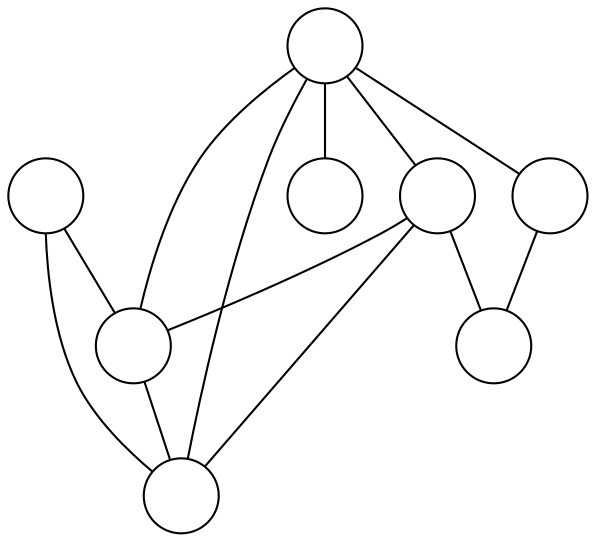 graph G {
  node[label="", shape=circle]
  0;
  1;
  2;
  3;
  4;
  5;
  6;
  7;
  3 -- 0;
  4 -- 1;
  5 -- 0;
  5 -- 3;
  6 -- 0;
  6 -- 1;
  6 -- 3;
  7 -- 0;
  7 -- 2;
  7 -- 3;
  7 -- 4;
  7 -- 6;
}
